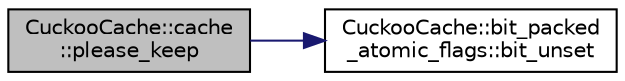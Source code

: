 digraph "CuckooCache::cache::please_keep"
{
  edge [fontname="Helvetica",fontsize="10",labelfontname="Helvetica",labelfontsize="10"];
  node [fontname="Helvetica",fontsize="10",shape=record];
  rankdir="LR";
  Node17 [label="CuckooCache::cache\l::please_keep",height=0.2,width=0.4,color="black", fillcolor="grey75", style="filled", fontcolor="black"];
  Node17 -> Node18 [color="midnightblue",fontsize="10",style="solid",fontname="Helvetica"];
  Node18 [label="CuckooCache::bit_packed\l_atomic_flags::bit_unset",height=0.2,width=0.4,color="black", fillcolor="white", style="filled",URL="$class_cuckoo_cache_1_1bit__packed__atomic__flags.html#a683d9541f5854fbe316c10d5402aa651",tooltip="bit_unset marks an entry as something that should not be overwritten "];
}
